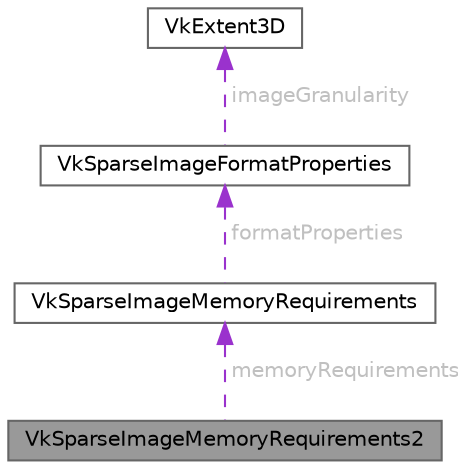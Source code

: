 digraph "VkSparseImageMemoryRequirements2"
{
 // LATEX_PDF_SIZE
  bgcolor="transparent";
  edge [fontname=Helvetica,fontsize=10,labelfontname=Helvetica,labelfontsize=10];
  node [fontname=Helvetica,fontsize=10,shape=box,height=0.2,width=0.4];
  Node1 [id="Node000001",label="VkSparseImageMemoryRequirements2",height=0.2,width=0.4,color="gray40", fillcolor="grey60", style="filled", fontcolor="black",tooltip=" "];
  Node2 -> Node1 [id="edge1_Node000001_Node000002",dir="back",color="darkorchid3",style="dashed",tooltip=" ",label=" memoryRequirements",fontcolor="grey" ];
  Node2 [id="Node000002",label="VkSparseImageMemoryRequirements",height=0.2,width=0.4,color="gray40", fillcolor="white", style="filled",URL="$struct_vk_sparse_image_memory_requirements.html",tooltip=" "];
  Node3 -> Node2 [id="edge2_Node000002_Node000003",dir="back",color="darkorchid3",style="dashed",tooltip=" ",label=" formatProperties",fontcolor="grey" ];
  Node3 [id="Node000003",label="VkSparseImageFormatProperties",height=0.2,width=0.4,color="gray40", fillcolor="white", style="filled",URL="$struct_vk_sparse_image_format_properties.html",tooltip=" "];
  Node4 -> Node3 [id="edge3_Node000003_Node000004",dir="back",color="darkorchid3",style="dashed",tooltip=" ",label=" imageGranularity",fontcolor="grey" ];
  Node4 [id="Node000004",label="VkExtent3D",height=0.2,width=0.4,color="gray40", fillcolor="white", style="filled",URL="$struct_vk_extent3_d.html",tooltip=" "];
}
